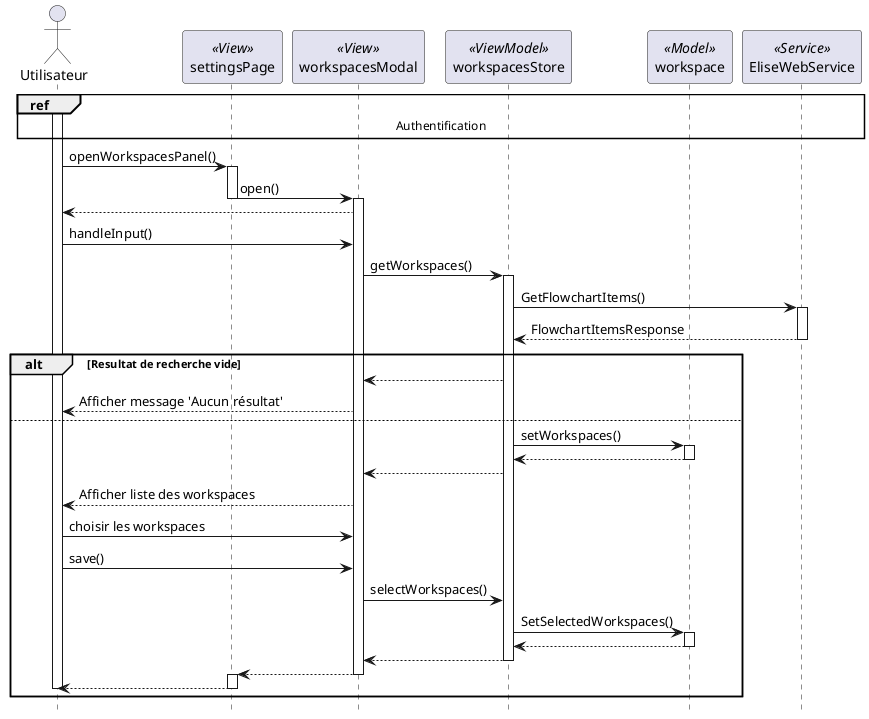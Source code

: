 @startuml sequence_lister_selectionner_workspaces

hide footbox


actor "Utilisateur" as user
participant "settingsPage" as settingsPage << View >>
participant "workspacesModal" as workspacesModal << View >>
participant "workspacesStore" as workspacesStore << ViewModel >>
participant "workspace" as workspaces << Model >>
participant "EliseWebService" as eliseWebService << Service >>

ref over user,settingsPage,workspacesModal,workspacesStore,workspaces,eliseWebService : Authentification

activate user
user -> settingsPage : openWorkspacesPanel()
activate settingsPage
settingsPage -> workspacesModal : open()
deactivate settingsPage
activate workspacesModal
workspacesModal --> user 
user -> workspacesModal : handleInput()
workspacesModal -> workspacesStore : getWorkspaces()
activate workspacesStore
workspacesStore -> eliseWebService : GetFlowchartItems()
activate eliseWebService
eliseWebService --> workspacesStore : FlowchartItemsResponse
deactivate eliseWebService
alt Resultat de recherche vide
workspacesStore --> workspacesModal 
workspacesModal --> user: Afficher message 'Aucun résultat'
else
  workspacesStore -> workspaces : setWorkspaces()
  activate workspaces
  workspaces --> workspacesStore
  deactivate workspaces
  workspacesStore --> workspacesModal
  workspacesModal --> user : Afficher liste des workspaces
  user -> workspacesModal : choisir les workspaces
  user -> workspacesModal : save()
  workspacesModal -> workspacesStore : selectWorkspaces()
  workspacesStore -> workspaces : SetSelectedWorkspaces()
  activate workspaces
  workspaces --> workspacesStore 
  deactivate workspaces
  workspacesStore --> workspacesModal
  deactivate workspacesStore
  workspacesModal --> settingsPage
  deactivate workspacesModal
  activate settingsPage
  settingsPage --> user
  deactivate settingsPage
  deactivate user
end




deactivate user
